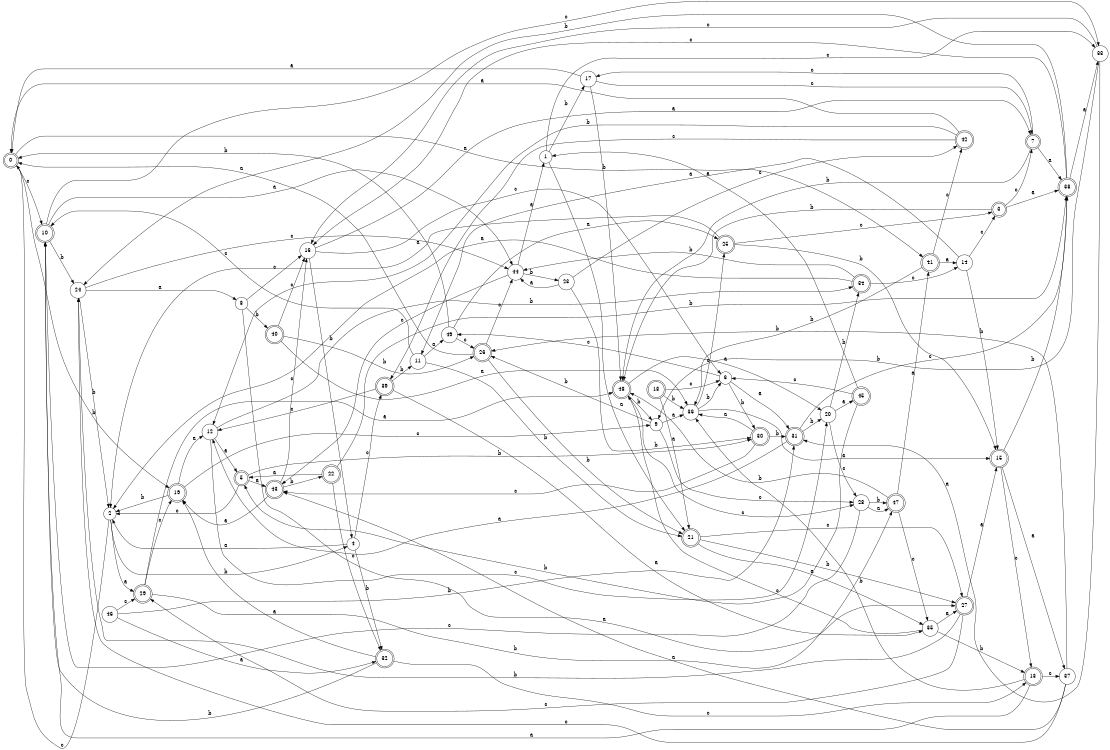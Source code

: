 digraph n40_4 {
__start0 [label="" shape="none"];

rankdir=LR;
size="8,5";

s0 [style="rounded,filled", color="black", fillcolor="white" shape="doublecircle", label="0"];
s1 [style="filled", color="black", fillcolor="white" shape="circle", label="1"];
s2 [style="filled", color="black", fillcolor="white" shape="circle", label="2"];
s3 [style="rounded,filled", color="black", fillcolor="white" shape="doublecircle", label="3"];
s4 [style="filled", color="black", fillcolor="white" shape="circle", label="4"];
s5 [style="rounded,filled", color="black", fillcolor="white" shape="doublecircle", label="5"];
s6 [style="filled", color="black", fillcolor="white" shape="circle", label="6"];
s7 [style="rounded,filled", color="black", fillcolor="white" shape="doublecircle", label="7"];
s8 [style="filled", color="black", fillcolor="white" shape="circle", label="8"];
s9 [style="filled", color="black", fillcolor="white" shape="circle", label="9"];
s10 [style="rounded,filled", color="black", fillcolor="white" shape="doublecircle", label="10"];
s11 [style="filled", color="black", fillcolor="white" shape="circle", label="11"];
s12 [style="filled", color="black", fillcolor="white" shape="circle", label="12"];
s13 [style="rounded,filled", color="black", fillcolor="white" shape="doublecircle", label="13"];
s14 [style="filled", color="black", fillcolor="white" shape="circle", label="14"];
s15 [style="rounded,filled", color="black", fillcolor="white" shape="doublecircle", label="15"];
s16 [style="filled", color="black", fillcolor="white" shape="circle", label="16"];
s17 [style="filled", color="black", fillcolor="white" shape="circle", label="17"];
s18 [style="rounded,filled", color="black", fillcolor="white" shape="doublecircle", label="18"];
s19 [style="rounded,filled", color="black", fillcolor="white" shape="doublecircle", label="19"];
s20 [style="filled", color="black", fillcolor="white" shape="circle", label="20"];
s21 [style="rounded,filled", color="black", fillcolor="white" shape="doublecircle", label="21"];
s22 [style="rounded,filled", color="black", fillcolor="white" shape="doublecircle", label="22"];
s23 [style="filled", color="black", fillcolor="white" shape="circle", label="23"];
s24 [style="filled", color="black", fillcolor="white" shape="circle", label="24"];
s25 [style="rounded,filled", color="black", fillcolor="white" shape="doublecircle", label="25"];
s26 [style="rounded,filled", color="black", fillcolor="white" shape="doublecircle", label="26"];
s27 [style="rounded,filled", color="black", fillcolor="white" shape="doublecircle", label="27"];
s28 [style="filled", color="black", fillcolor="white" shape="circle", label="28"];
s29 [style="rounded,filled", color="black", fillcolor="white" shape="doublecircle", label="29"];
s30 [style="rounded,filled", color="black", fillcolor="white" shape="doublecircle", label="30"];
s31 [style="rounded,filled", color="black", fillcolor="white" shape="doublecircle", label="31"];
s32 [style="rounded,filled", color="black", fillcolor="white" shape="doublecircle", label="32"];
s33 [style="filled", color="black", fillcolor="white" shape="circle", label="33"];
s34 [style="rounded,filled", color="black", fillcolor="white" shape="doublecircle", label="34"];
s35 [style="filled", color="black", fillcolor="white" shape="circle", label="35"];
s36 [style="filled", color="black", fillcolor="white" shape="circle", label="36"];
s37 [style="filled", color="black", fillcolor="white" shape="circle", label="37"];
s38 [style="rounded,filled", color="black", fillcolor="white" shape="doublecircle", label="38"];
s39 [style="rounded,filled", color="black", fillcolor="white" shape="doublecircle", label="39"];
s40 [style="rounded,filled", color="black", fillcolor="white" shape="doublecircle", label="40"];
s41 [style="rounded,filled", color="black", fillcolor="white" shape="doublecircle", label="41"];
s42 [style="rounded,filled", color="black", fillcolor="white" shape="doublecircle", label="42"];
s43 [style="rounded,filled", color="black", fillcolor="white" shape="doublecircle", label="43"];
s44 [style="filled", color="black", fillcolor="white" shape="circle", label="44"];
s45 [style="rounded,filled", color="black", fillcolor="white" shape="doublecircle", label="45"];
s46 [style="filled", color="black", fillcolor="white" shape="circle", label="46"];
s47 [style="rounded,filled", color="black", fillcolor="white" shape="doublecircle", label="47"];
s48 [style="rounded,filled", color="black", fillcolor="white" shape="doublecircle", label="48"];
s49 [style="filled", color="black", fillcolor="white" shape="circle", label="49"];
s0 -> s41 [label="a"];
s0 -> s19 [label="b"];
s0 -> s10 [label="c"];
s1 -> s21 [label="a"];
s1 -> s17 [label="b"];
s1 -> s33 [label="c"];
s2 -> s29 [label="a"];
s2 -> s4 [label="b"];
s2 -> s0 [label="c"];
s3 -> s38 [label="a"];
s3 -> s48 [label="b"];
s3 -> s7 [label="c"];
s4 -> s2 [label="a"];
s4 -> s32 [label="b"];
s4 -> s39 [label="c"];
s5 -> s43 [label="a"];
s5 -> s30 [label="b"];
s5 -> s2 [label="c"];
s6 -> s31 [label="a"];
s6 -> s30 [label="b"];
s6 -> s49 [label="c"];
s7 -> s38 [label="a"];
s7 -> s48 [label="b"];
s7 -> s17 [label="c"];
s8 -> s27 [label="a"];
s8 -> s40 [label="b"];
s8 -> s16 [label="c"];
s9 -> s36 [label="a"];
s9 -> s26 [label="b"];
s9 -> s28 [label="c"];
s10 -> s44 [label="a"];
s10 -> s24 [label="b"];
s10 -> s33 [label="c"];
s11 -> s49 [label="a"];
s11 -> s21 [label="b"];
s11 -> s10 [label="c"];
s12 -> s5 [label="a"];
s12 -> s34 [label="b"];
s12 -> s20 [label="c"];
s13 -> s10 [label="a"];
s13 -> s36 [label="b"];
s13 -> s37 [label="c"];
s14 -> s11 [label="a"];
s14 -> s15 [label="b"];
s14 -> s3 [label="c"];
s15 -> s37 [label="a"];
s15 -> s38 [label="b"];
s15 -> s13 [label="c"];
s16 -> s7 [label="a"];
s16 -> s4 [label="b"];
s16 -> s6 [label="c"];
s17 -> s0 [label="a"];
s17 -> s48 [label="b"];
s17 -> s7 [label="c"];
s18 -> s21 [label="a"];
s18 -> s36 [label="b"];
s18 -> s6 [label="c"];
s19 -> s12 [label="a"];
s19 -> s2 [label="b"];
s19 -> s9 [label="c"];
s20 -> s45 [label="a"];
s20 -> s34 [label="b"];
s20 -> s28 [label="c"];
s21 -> s35 [label="a"];
s21 -> s27 [label="b"];
s21 -> s27 [label="c"];
s22 -> s5 [label="a"];
s22 -> s38 [label="b"];
s22 -> s32 [label="c"];
s23 -> s44 [label="a"];
s23 -> s30 [label="b"];
s23 -> s42 [label="c"];
s24 -> s8 [label="a"];
s24 -> s2 [label="b"];
s24 -> s44 [label="c"];
s25 -> s2 [label="a"];
s25 -> s15 [label="b"];
s25 -> s3 [label="c"];
s26 -> s0 [label="a"];
s26 -> s21 [label="b"];
s26 -> s44 [label="c"];
s27 -> s15 [label="a"];
s27 -> s24 [label="b"];
s27 -> s29 [label="c"];
s28 -> s47 [label="a"];
s28 -> s47 [label="b"];
s28 -> s10 [label="c"];
s29 -> s48 [label="a"];
s29 -> s47 [label="b"];
s29 -> s19 [label="c"];
s30 -> s36 [label="a"];
s30 -> s31 [label="b"];
s30 -> s43 [label="c"];
s31 -> s12 [label="a"];
s31 -> s20 [label="b"];
s31 -> s38 [label="c"];
s32 -> s19 [label="a"];
s32 -> s10 [label="b"];
s32 -> s13 [label="c"];
s33 -> s31 [label="a"];
s33 -> s9 [label="b"];
s33 -> s16 [label="c"];
s34 -> s2 [label="a"];
s34 -> s44 [label="b"];
s34 -> s14 [label="c"];
s35 -> s27 [label="a"];
s35 -> s13 [label="b"];
s35 -> s48 [label="c"];
s36 -> s15 [label="a"];
s36 -> s6 [label="b"];
s36 -> s25 [label="c"];
s37 -> s43 [label="a"];
s37 -> s26 [label="b"];
s37 -> s24 [label="c"];
s38 -> s33 [label="a"];
s38 -> s24 [label="b"];
s38 -> s16 [label="c"];
s39 -> s35 [label="a"];
s39 -> s11 [label="b"];
s39 -> s12 [label="c"];
s40 -> s36 [label="a"];
s40 -> s26 [label="b"];
s40 -> s16 [label="c"];
s41 -> s14 [label="a"];
s41 -> s36 [label="b"];
s41 -> s42 [label="c"];
s42 -> s0 [label="a"];
s42 -> s12 [label="b"];
s42 -> s39 [label="c"];
s43 -> s19 [label="a"];
s43 -> s22 [label="b"];
s43 -> s16 [label="c"];
s44 -> s1 [label="a"];
s44 -> s23 [label="b"];
s44 -> s43 [label="c"];
s45 -> s1 [label="a"];
s45 -> s5 [label="b"];
s45 -> s6 [label="c"];
s46 -> s32 [label="a"];
s46 -> s31 [label="b"];
s46 -> s29 [label="c"];
s47 -> s41 [label="a"];
s47 -> s48 [label="b"];
s47 -> s35 [label="c"];
s48 -> s20 [label="a"];
s48 -> s9 [label="b"];
s48 -> s28 [label="c"];
s49 -> s25 [label="a"];
s49 -> s0 [label="b"];
s49 -> s26 [label="c"];

}